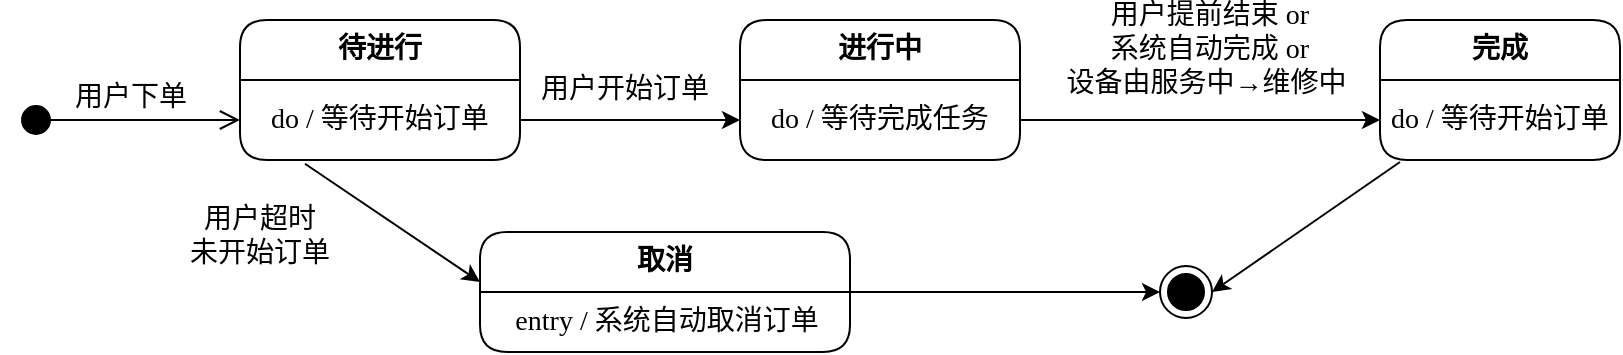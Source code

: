 <mxfile version="26.2.13">
  <diagram name="Page-1" id="58cdce13-f638-feb5-8d6f-7d28b1aa9fa0">
    <mxGraphModel dx="870" dy="468" grid="1" gridSize="10" guides="1" tooltips="1" connect="1" arrows="1" fold="1" page="1" pageScale="1" pageWidth="1100" pageHeight="850" background="none" math="0" shadow="0">
      <root>
        <mxCell id="0" />
        <mxCell id="1" parent="0" />
        <mxCell id="4f30fklRhvHUPw9stEK9-2" value="&lt;div&gt;&lt;font&gt;用户下单&lt;/font&gt;&lt;/div&gt;" style="html=1;verticalAlign=bottom;startArrow=circle;startFill=1;endArrow=open;startSize=6;endSize=8;curved=0;rounded=0;entryX=0;entryY=0.5;entryDx=0;entryDy=0;fontFamily=宋体;fontSize=14;" parent="1" target="mK-5ngHfiEWChK2sJOaQ-22" edge="1">
          <mxGeometry width="80" relative="1" as="geometry">
            <mxPoint x="50" y="369" as="sourcePoint" />
            <mxPoint x="179.64" y="368.84" as="targetPoint" />
          </mxGeometry>
        </mxCell>
        <mxCell id="mK-5ngHfiEWChK2sJOaQ-21" value="&lt;div&gt;&lt;span style=&quot;background-color: transparent; color: light-dark(rgb(0, 0, 0), rgb(255, 255, 255));&quot;&gt;&lt;b&gt;&lt;font&gt;待进行&lt;/font&gt;&lt;/b&gt;&lt;/span&gt;&lt;/div&gt;" style="swimlane;fontStyle=0;align=center;verticalAlign=top;childLayout=stackLayout;horizontal=1;startSize=30;horizontalStack=0;resizeParent=1;resizeParentMax=0;resizeLast=0;collapsible=0;marginBottom=0;html=1;whiteSpace=wrap;rounded=1;fontFamily=宋体;fontSize=14;" parent="1" vertex="1">
          <mxGeometry x="160" y="319" width="140" height="70" as="geometry" />
        </mxCell>
        <mxCell id="mK-5ngHfiEWChK2sJOaQ-22" value="do / 等待开始订单" style="text;html=1;strokeColor=none;fillColor=none;align=center;verticalAlign=middle;spacingLeft=4;spacingRight=4;overflow=hidden;rotatable=0;points=[[0,0.5],[1,0.5]];portConstraint=eastwest;whiteSpace=wrap;fontFamily=宋体;fontSize=14;" parent="mK-5ngHfiEWChK2sJOaQ-21" vertex="1">
          <mxGeometry y="30" width="140" height="40" as="geometry" />
        </mxCell>
        <mxCell id="_2dIT_EQDoWNExwNnxHi-4" value="&lt;div&gt;&lt;span style=&quot;background-color: transparent; color: light-dark(rgb(0, 0, 0), rgb(255, 255, 255));&quot;&gt;&lt;b&gt;&lt;font&gt;进行中&lt;/font&gt;&lt;/b&gt;&lt;/span&gt;&lt;/div&gt;" style="swimlane;fontStyle=0;align=center;verticalAlign=top;childLayout=stackLayout;horizontal=1;startSize=30;horizontalStack=0;resizeParent=1;resizeParentMax=0;resizeLast=0;collapsible=0;marginBottom=0;html=1;whiteSpace=wrap;rounded=1;fontFamily=宋体;fontSize=14;" parent="1" vertex="1">
          <mxGeometry x="410" y="319" width="140" height="70" as="geometry" />
        </mxCell>
        <mxCell id="_2dIT_EQDoWNExwNnxHi-5" value="do / 等待&lt;span style=&quot;background-color: transparent; color: light-dark(rgb(0, 0, 0), rgb(255, 255, 255));&quot;&gt;完成任务&lt;/span&gt;" style="text;html=1;strokeColor=none;fillColor=none;align=center;verticalAlign=middle;spacingLeft=4;spacingRight=4;overflow=hidden;rotatable=0;points=[[0,0.5],[1,0.5]];portConstraint=eastwest;whiteSpace=wrap;fontFamily=宋体;fontSize=14;" parent="_2dIT_EQDoWNExwNnxHi-4" vertex="1">
          <mxGeometry y="30" width="140" height="40" as="geometry" />
        </mxCell>
        <mxCell id="_2dIT_EQDoWNExwNnxHi-6" value="&lt;div&gt;&lt;span style=&quot;background-color: transparent; color: light-dark(rgb(0, 0, 0), rgb(255, 255, 255));&quot;&gt;&lt;b&gt;&lt;font&gt;取消&lt;/font&gt;&lt;/b&gt;&lt;/span&gt;&lt;/div&gt;" style="swimlane;fontStyle=0;align=center;verticalAlign=top;childLayout=stackLayout;horizontal=1;startSize=30;horizontalStack=0;resizeParent=1;resizeParentMax=0;resizeLast=0;collapsible=0;marginBottom=0;html=1;whiteSpace=wrap;rounded=1;fontFamily=宋体;fontSize=14;" parent="1" vertex="1">
          <mxGeometry x="280" y="425" width="185" height="60" as="geometry" />
        </mxCell>
        <mxCell id="4TsXs6YmuCoAg7Lof6Ya-7" value="entry / 系统自动取消订单" style="text;html=1;align=center;verticalAlign=middle;resizable=0;points=[];autosize=1;strokeColor=none;fillColor=none;fontFamily=宋体;fontSize=14;" parent="_2dIT_EQDoWNExwNnxHi-6" vertex="1">
          <mxGeometry y="30" width="185" height="30" as="geometry" />
        </mxCell>
        <mxCell id="_2dIT_EQDoWNExwNnxHi-8" value="&lt;div&gt;&lt;span style=&quot;background-color: transparent; color: light-dark(rgb(0, 0, 0), rgb(255, 255, 255));&quot;&gt;&lt;b&gt;&lt;font&gt;完成&lt;/font&gt;&lt;/b&gt;&lt;/span&gt;&lt;/div&gt;" style="swimlane;fontStyle=0;align=center;verticalAlign=top;childLayout=stackLayout;horizontal=1;startSize=30;horizontalStack=0;resizeParent=1;resizeParentMax=0;resizeLast=0;collapsible=0;marginBottom=0;html=1;whiteSpace=wrap;rounded=1;fontFamily=宋体;fontSize=14;" parent="1" vertex="1">
          <mxGeometry x="730" y="319" width="120" height="70" as="geometry" />
        </mxCell>
        <mxCell id="_2dIT_EQDoWNExwNnxHi-9" value="do / 等待开始订单" style="text;html=1;strokeColor=none;fillColor=none;align=center;verticalAlign=middle;spacingLeft=4;spacingRight=4;overflow=hidden;rotatable=0;points=[[0,0.5],[1,0.5]];portConstraint=eastwest;whiteSpace=wrap;fontFamily=宋体;fontSize=14;" parent="_2dIT_EQDoWNExwNnxHi-8" vertex="1">
          <mxGeometry y="30" width="120" height="40" as="geometry" />
        </mxCell>
        <mxCell id="_2dIT_EQDoWNExwNnxHi-10" style="edgeStyle=orthogonalEdgeStyle;rounded=0;orthogonalLoop=1;jettySize=auto;html=1;exitX=1;exitY=0.5;exitDx=0;exitDy=0;entryX=0;entryY=0.5;entryDx=0;entryDy=0;fontFamily=宋体;fontSize=14;" parent="1" source="mK-5ngHfiEWChK2sJOaQ-22" target="_2dIT_EQDoWNExwNnxHi-5" edge="1">
          <mxGeometry relative="1" as="geometry" />
        </mxCell>
        <mxCell id="_2dIT_EQDoWNExwNnxHi-11" style="edgeStyle=orthogonalEdgeStyle;rounded=0;orthogonalLoop=1;jettySize=auto;html=1;exitX=1;exitY=0.5;exitDx=0;exitDy=0;entryX=0;entryY=0.5;entryDx=0;entryDy=0;fontFamily=宋体;fontSize=14;" parent="1" source="_2dIT_EQDoWNExwNnxHi-5" target="_2dIT_EQDoWNExwNnxHi-9" edge="1">
          <mxGeometry relative="1" as="geometry" />
        </mxCell>
        <mxCell id="_2dIT_EQDoWNExwNnxHi-14" value="用户开始订单" style="text;html=1;align=center;verticalAlign=middle;whiteSpace=wrap;rounded=0;spacing=0;fontFamily=宋体;fontSize=14;" parent="1" vertex="1">
          <mxGeometry x="305" y="339" width="95" height="30" as="geometry" />
        </mxCell>
        <mxCell id="4TsXs6YmuCoAg7Lof6Ya-1" value="用户提前结束 or&lt;div&gt;系统自动完成 or&lt;/div&gt;&lt;div&gt;设备由服务中→维修中&amp;nbsp;&lt;/div&gt;" style="text;html=1;align=center;verticalAlign=middle;whiteSpace=wrap;rounded=0;spacing=0;fontFamily=宋体;fontSize=14;" parent="1" vertex="1">
          <mxGeometry x="560" y="319" width="170" height="30" as="geometry" />
        </mxCell>
        <mxCell id="4TsXs6YmuCoAg7Lof6Ya-4" value="" style="endArrow=classic;html=1;rounded=0;exitX=0.232;exitY=1.047;exitDx=0;exitDy=0;exitPerimeter=0;fontFamily=宋体;fontSize=14;" parent="1" source="mK-5ngHfiEWChK2sJOaQ-22" edge="1">
          <mxGeometry width="50" height="50" relative="1" as="geometry">
            <mxPoint x="230" y="500" as="sourcePoint" />
            <mxPoint x="280" y="450" as="targetPoint" />
          </mxGeometry>
        </mxCell>
        <mxCell id="4TsXs6YmuCoAg7Lof6Ya-5" value="用户超时&lt;div&gt;未开始订单&lt;/div&gt;" style="text;html=1;align=center;verticalAlign=middle;whiteSpace=wrap;rounded=0;fontFamily=宋体;fontSize=14;" parent="1" vertex="1">
          <mxGeometry x="130" y="412" width="80" height="30" as="geometry" />
        </mxCell>
        <mxCell id="4TsXs6YmuCoAg7Lof6Ya-9" value="" style="ellipse;html=1;shape=endState;fillColor=strokeColor;fontFamily=宋体;fontSize=14;" parent="1" vertex="1">
          <mxGeometry x="620" y="442" width="26" height="26" as="geometry" />
        </mxCell>
        <mxCell id="4TsXs6YmuCoAg7Lof6Ya-11" value="" style="endArrow=classic;html=1;rounded=0;entryX=0;entryY=0.5;entryDx=0;entryDy=0;fontFamily=宋体;fontSize=14;" parent="1" target="4TsXs6YmuCoAg7Lof6Ya-9" edge="1">
          <mxGeometry width="50" height="50" relative="1" as="geometry">
            <mxPoint x="430" y="455" as="sourcePoint" />
            <mxPoint x="480" y="405" as="targetPoint" />
          </mxGeometry>
        </mxCell>
        <mxCell id="Ia-aADNadx1J13ulEOKn-2" value="" style="endArrow=classic;html=1;rounded=0;entryX=1;entryY=0.5;entryDx=0;entryDy=0;" edge="1" parent="1" target="4TsXs6YmuCoAg7Lof6Ya-9">
          <mxGeometry width="50" height="50" relative="1" as="geometry">
            <mxPoint x="740" y="390" as="sourcePoint" />
            <mxPoint x="730" y="430" as="targetPoint" />
          </mxGeometry>
        </mxCell>
      </root>
    </mxGraphModel>
  </diagram>
</mxfile>
